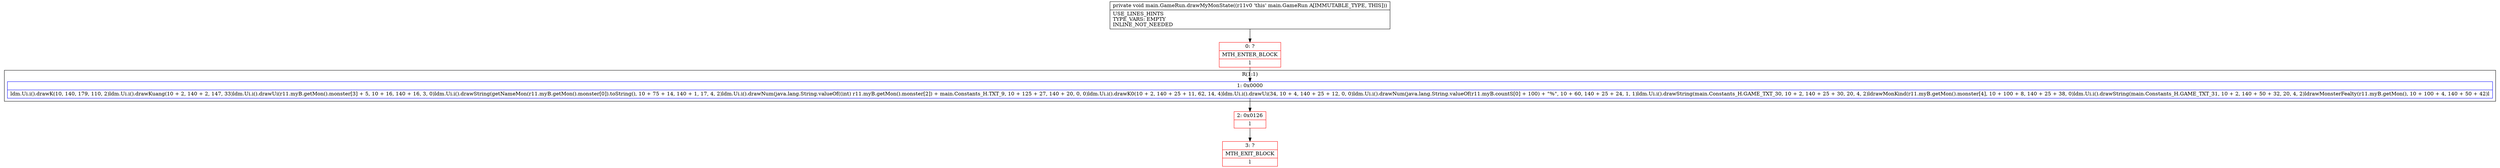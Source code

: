 digraph "CFG formain.GameRun.drawMyMonState()V" {
subgraph cluster_Region_1062369142 {
label = "R(1:1)";
node [shape=record,color=blue];
Node_1 [shape=record,label="{1\:\ 0x0000|ldm.Ui.i().drawK(10, 140, 179, 110, 2)ldm.Ui.i().drawKuang(10 + 2, 140 + 2, 147, 33)ldm.Ui.i().drawUi(r11.myB.getMon().monster[3] + 5, 10 + 16, 140 + 16, 3, 0)ldm.Ui.i().drawString(getNameMon(r11.myB.getMon().monster[0]).toString(), 10 + 75 + 14, 140 + 1, 17, 4, 2)ldm.Ui.i().drawNum(java.lang.String.valueOf((int) r11.myB.getMon().monster[2]) + main.Constants_H.TXT_9, 10 + 125 + 27, 140 + 20, 0, 0)ldm.Ui.i().drawK0(10 + 2, 140 + 25 + 11, 62, 14, 4)ldm.Ui.i().drawUi(34, 10 + 4, 140 + 25 + 12, 0, 0)ldm.Ui.i().drawNum(java.lang.String.valueOf(r11.myB.countS[0] + 100) + \"%\", 10 + 60, 140 + 25 + 24, 1, 1)ldm.Ui.i().drawString(main.Constants_H.GAME_TXT_30, 10 + 2, 140 + 25 + 30, 20, 4, 2)ldrawMonKind(r11.myB.getMon().monster[4], 10 + 100 + 8, 140 + 25 + 38, 0)ldm.Ui.i().drawString(main.Constants_H.GAME_TXT_31, 10 + 2, 140 + 50 + 32, 20, 4, 2)ldrawMonsterFealty(r11.myB.getMon(), 10 + 100 + 4, 140 + 50 + 42)l}"];
}
Node_0 [shape=record,color=red,label="{0\:\ ?|MTH_ENTER_BLOCK\l|l}"];
Node_2 [shape=record,color=red,label="{2\:\ 0x0126|l}"];
Node_3 [shape=record,color=red,label="{3\:\ ?|MTH_EXIT_BLOCK\l|l}"];
MethodNode[shape=record,label="{private void main.GameRun.drawMyMonState((r11v0 'this' main.GameRun A[IMMUTABLE_TYPE, THIS]))  | USE_LINES_HINTS\lTYPE_VARS: EMPTY\lINLINE_NOT_NEEDED\l}"];
MethodNode -> Node_0;
Node_1 -> Node_2;
Node_0 -> Node_1;
Node_2 -> Node_3;
}

